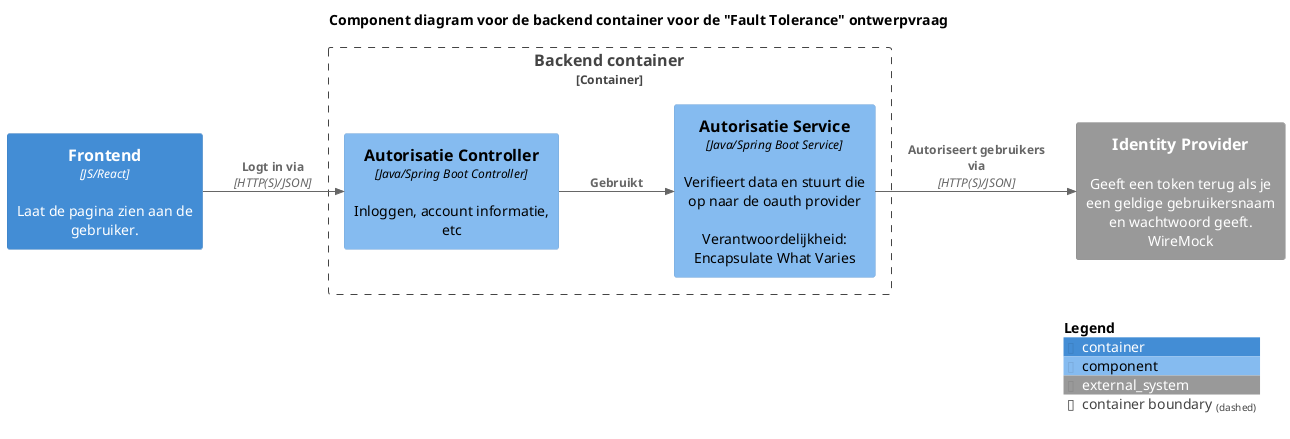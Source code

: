 @startuml

!include <C4/C4>
!include <C4/C4_Context>
!include <C4/C4_Container>
!include <C4/C4_Component>

left to right direction
SHOW_PERSON_OUTLINE()

AddRelTag("sync/async", $textColor=$ARROW_FONT_COLOR, $lineColor=$ARROW_COLOR, $lineStyle=DottedLine())

title Component diagram voor de backend container voor de "Fault Tolerance" ontwerpvraag

Container(frontend, "Frontend", $techn="JS/React", $descr="Laat de pagina zien aan de gebruiker.", $tags="", $link="")

System_Ext(wiremock, "Identity Provider", "Geeft een token terug als je een geldige gebruikersnaam en wachtwoord geeft. WireMock")

Container_Boundary("key_boundary", "Backend container", $tags="") {
    ' CONTROLLERS
    Component(authController, "Autorisatie Controller", $techn="Java/Spring Boot Controller", $descr="Inloggen, account informatie, etc", $tags="", $link="")

    ' CONTROLLER relations
    Rel(frontend, authController, "Logt in via", $techn="HTTP(S)/JSON", $tags="", $link="")

    ' SERVICES
    Component(authService, "Autorisatie Service", $techn="Java/Spring Boot Service", $descr="Verifieert data en stuurt die op naar de oauth provider\n\nVerantwoordelijkheid: Encapsulate What Varies", $tags="", $link="")

    ' SERVICE relations
    Rel(authController, authService, "Gebruikt", $tags="", $link="")

    ' EXTERN
    Rel(authService, wiremock, "Autoriseert gebruikers via", $techn="HTTP(S)/JSON", $tags="", $link="")
}

SHOW_LEGEND()

@enduml